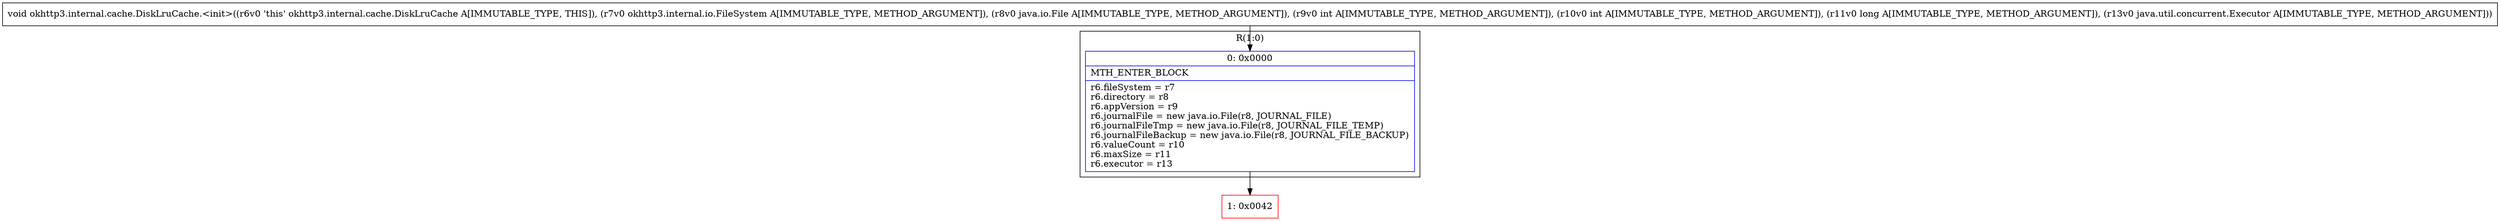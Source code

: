 digraph "CFG forokhttp3.internal.cache.DiskLruCache.\<init\>(Lokhttp3\/internal\/io\/FileSystem;Ljava\/io\/File;IIJLjava\/util\/concurrent\/Executor;)V" {
subgraph cluster_Region_117078920 {
label = "R(1:0)";
node [shape=record,color=blue];
Node_0 [shape=record,label="{0\:\ 0x0000|MTH_ENTER_BLOCK\l|r6.fileSystem = r7\lr6.directory = r8\lr6.appVersion = r9\lr6.journalFile = new java.io.File(r8, JOURNAL_FILE)\lr6.journalFileTmp = new java.io.File(r8, JOURNAL_FILE_TEMP)\lr6.journalFileBackup = new java.io.File(r8, JOURNAL_FILE_BACKUP)\lr6.valueCount = r10\lr6.maxSize = r11\lr6.executor = r13\l}"];
}
Node_1 [shape=record,color=red,label="{1\:\ 0x0042}"];
MethodNode[shape=record,label="{void okhttp3.internal.cache.DiskLruCache.\<init\>((r6v0 'this' okhttp3.internal.cache.DiskLruCache A[IMMUTABLE_TYPE, THIS]), (r7v0 okhttp3.internal.io.FileSystem A[IMMUTABLE_TYPE, METHOD_ARGUMENT]), (r8v0 java.io.File A[IMMUTABLE_TYPE, METHOD_ARGUMENT]), (r9v0 int A[IMMUTABLE_TYPE, METHOD_ARGUMENT]), (r10v0 int A[IMMUTABLE_TYPE, METHOD_ARGUMENT]), (r11v0 long A[IMMUTABLE_TYPE, METHOD_ARGUMENT]), (r13v0 java.util.concurrent.Executor A[IMMUTABLE_TYPE, METHOD_ARGUMENT])) }"];
MethodNode -> Node_0;
Node_0 -> Node_1;
}

